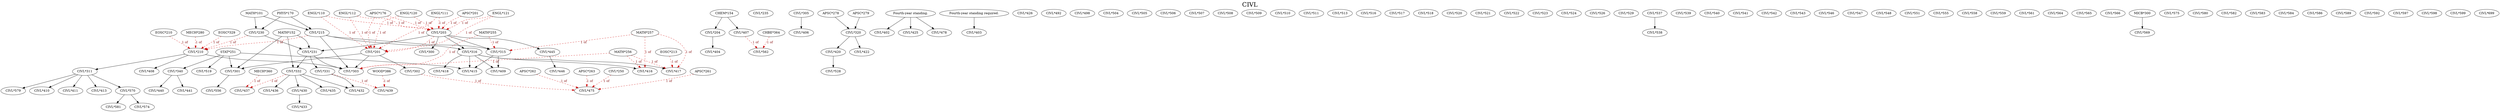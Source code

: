 digraph CIVL {
labelloc = "t";
label = "CIVL"
fontsize = 27;
"APSC*176" -> "CIVL*201" [style=dashed] [label="1 of", fontcolor=firebrick4] [color=red3]
"ENGL*110" -> "CIVL*201" [style=dashed] [label="1 of", fontcolor=firebrick4] [color=red3]
"ENGL*111" -> "CIVL*201" [style=dashed] [label="1 of", fontcolor=firebrick4] [color=red3]
"ENGL*112" -> "CIVL*201" [style=dashed] [label="1 of", fontcolor=firebrick4] [color=red3]
"ENGL*120" -> "CIVL*201" [style=dashed] [label="1 of", fontcolor=firebrick4] [color=red3]
"ENGL*121" -> "CIVL*201" [style=dashed] [label="1 of", fontcolor=firebrick4] [color=red3]
"CIVL*203" -> "CIVL*201" [style=dashed] [label="1 of", fontcolor=firebrick4] [color=red3]
"APSC*176" -> "CIVL*203" [style=dashed] [label="1 of", fontcolor=firebrick4] [color=red3]
"ENGL*110" -> "CIVL*203" [style=dashed] [label="1 of", fontcolor=firebrick4] [color=red3]
"ENGL*111" -> "CIVL*203" [style=dashed] [label="1 of", fontcolor=firebrick4] [color=red3]
"ENGL*112" -> "CIVL*203" [style=dashed] [label="1 of", fontcolor=firebrick4] [color=red3]
"ENGL*120" -> "CIVL*203" [style=dashed] [label="1 of", fontcolor=firebrick4] [color=red3]
"ENGL*121" -> "CIVL*203" [style=dashed] [label="1 of", fontcolor=firebrick4] [color=red3]
"APSC*201" -> "CIVL*203" [style=dashed] [label="1 of", fontcolor=firebrick4] [color=red3]
"CHEM*154" -> "CIVL*204" [style=solid]
"CIVL*230" -> "CIVL*210" [style=dashed] [label="1 of", fontcolor=firebrick4] [color=red3]
"EOSC*210" -> "CIVL*210" [style=dashed] [label="1 of", fontcolor=firebrick4] [color=red3]
"CIVL*215" -> "CIVL*210" [style=dashed] [label="1 of", fontcolor=firebrick4] [color=red3]
"MECH*280" -> "CIVL*210" [style=dashed] [label="1 of", fontcolor=firebrick4] [color=red3]
"EOSC*329" -> "CIVL*210" [style=dashed] [label="1 of", fontcolor=firebrick4] [color=red3]
"PHYS*170" -> "CIVL*215"
"MATH*101" -> "CIVL*215"
"PHYS*170" -> "CIVL*230"
"MATH*101" -> "CIVL*230"
"MATH*152" -> "CIVL*231"
"CIVL*203" -> "CIVL*231"
"CIVL*230" -> "CIVL*231"
"CIVL*235"
"CIVL*250"
"CIVL*203" -> "CIVL*300" [style=solid]
"MATH*152" -> "CIVL*301"
"CIVL*201" -> "CIVL*301"
"STAT*251" -> "CIVL*301"
"CIVL*201" -> "CIVL*302" [style=solid]
"CIVL*201" -> "CIVL*303"
"CIVL*210" -> "CIVL*303"
"CIVL*215" -> "CIVL*303"
"CIVL*231" -> "CIVL*303"
"MATH*255" -> "CIVL*303" [style=dashed] [label="1 of", fontcolor=firebrick4] [color=red3]
"MATH*256" -> "CIVL*303" [style=dashed] [label="1 of", fontcolor=firebrick4] [color=red3]
"CIVL*305"
"CIVL*210" -> "CIVL*311" [style=solid]
"CIVL*203" -> "CIVL*315"
"CIVL*215" -> "CIVL*315"
"MATH*255" -> "CIVL*315" [style=dashed] [label="1 of", fontcolor=firebrick4] [color=red3]
"MATH*257" -> "CIVL*315" [style=dashed] [label="1 of", fontcolor=firebrick4] [color=red3]
"CIVL*203" -> "CIVL*316"
"CIVL*215" -> "CIVL*316"
"APSC*278" -> "CIVL*320"
"APSC*279" -> "CIVL*320"
"CIVL*231" -> "CIVL*331" [style=solid]
"CIVL*231" -> "CIVL*332"
"MATH*152" -> "CIVL*332"
"STAT*251" -> "CIVL*340" [style=solid]
"Fourth-year standing." -> "CIVL*402" [style=solid]
"Fourth-year standing required." -> "CIVL*403" [style=solid]
"CIVL*204" -> "CIVL*404" [style=solid]
"CIVL*305" -> "CIVL*406" [style=solid]
"CHEM*154" -> "CIVL*407" [style=solid]
"CIVL*210" -> "CIVL*408" [style=solid]
"CIVL*315" -> "CIVL*409"
"CIVL*316" -> "CIVL*409"
"CIVL*311" -> "CIVL*410" [style=solid]
"CIVL*311" -> "CIVL*411" [style=solid]
"CIVL*311" -> "CIVL*413" [style=solid]
"CIVL*315" -> "CIVL*415"
"CIVL*316" -> "CIVL*415"
"STAT*251" -> "CIVL*415"
"CIVL*316" -> "CIVL*416" [style=solid]
"MATH*256" -> "CIVL*416" [style=dashed] [label="1 of", fontcolor=firebrick4] [color=red3]
"MATH*257" -> "CIVL*416" [style=dashed] [label="1 of", fontcolor=firebrick4] [color=red3]
"CIVL*316" -> "CIVL*417" [style=solid]
"EOSC*213" -> "CIVL*417" [style=dashed] [label="1 of", fontcolor=firebrick4] [color=red3]
"MATH*256" -> "CIVL*417" [style=dashed] [label="1 of", fontcolor=firebrick4] [color=red3]
"MATH*257" -> "CIVL*417" [style=dashed] [label="1 of", fontcolor=firebrick4] [color=red3]
"CIVL*316" -> "CIVL*418" [style=solid]
"CIVL*320" -> "CIVL*420" [style=solid]
"CIVL*320" -> "CIVL*422" [style=solid]
"Fourth-year standing." -> "CIVL*425" [style=solid]
"CIVL*426"
"CIVL*332" -> "CIVL*430" [style=solid]
"CIVL*331" -> "CIVL*432"
"CIVL*332" -> "CIVL*432"
"CIVL*430" -> "CIVL*433" [style=solid]
"CIVL*332" -> "CIVL*435" [style=solid]
"CIVL*332" -> "CIVL*436" [style=solid]
"CIVL*332" -> "CIVL*437" [style=dashed] [label="1 of", fontcolor=firebrick4] [color=red3]
"MECH*360" -> "CIVL*437" [style=dashed] [label="1 of", fontcolor=firebrick4] [color=red3]
"CIVL*331" -> "CIVL*439" [style=dashed] [label="1 of", fontcolor=firebrick4] [color=red3]
"WOOD*386" -> "CIVL*439" [style=dashed] [label="1 of", fontcolor=firebrick4] [color=red3]
"CIVL*340" -> "CIVL*440" [style=solid]
"CIVL*340" -> "CIVL*441" [style=solid]
"CIVL*203" -> "CIVL*445" [style=solid]
"CIVL*445" -> "CIVL*446" [style=solid]
"APSC*261" -> "CIVL*475" [style=dashed] [label="1 of", fontcolor=firebrick4] [color=red3]
"APSC*262" -> "CIVL*475" [style=dashed] [label="1 of", fontcolor=firebrick4] [color=red3]
"APSC*263" -> "CIVL*475" [style=dashed] [label="1 of", fontcolor=firebrick4] [color=red3]
"CIVL*250" -> "CIVL*475" [style=dashed] [label="1 of", fontcolor=firebrick4] [color=red3]
"CIVL*302" -> "CIVL*475" [style=dashed] [label="1 of", fontcolor=firebrick4] [color=red3]
"Fourth-year standing." -> "CIVL*478" [style=solid]
"CIVL*492"
"CIVL*498"
"CIVL*504"
"CIVL*505"
"CIVL*506"
"CIVL*507"
"CIVL*508"
"CIVL*509"
"CIVL*510"
"CIVL*511"
"CIVL*513"
"CIVL*516"
"CIVL*517"
"CIVL*518"
"STAT*251" -> "CIVL*519" [style=solid]
"CIVL*520"
"CIVL*521"
"CIVL*522"
"CIVL*523"
"CIVL*524"
"CIVL*526"
"CIVL*420" -> "CIVL*528" [style=solid]
"CIVL*529"
"CIVL*537"
"CIVL*537" -> "CIVL*538" [style=solid]
"CIVL*539"
"CIVL*540"
"CIVL*541"
"CIVL*542"
"CIVL*543"
"CIVL*546"
"CIVL*547"
"CIVL*548"
"CIVL*551"
"CIVL*555"
"CIVL*301" -> "CIVL*556" [style=solid]
"CIVL*558"
"CIVL*559"
"CIVL*561"
"CIVL*407" -> "CIVL*562" [style=dashed] [label="1 of", fontcolor=firebrick4] [color=red3]
"CHBE*364" -> "CIVL*562" [style=dashed] [label="1 of", fontcolor=firebrick4] [color=red3]
"CIVL*564"
"CIVL*565"
"CIVL*566"
"MICB*300" -> "CIVL*569" [style=solid]
"CIVL*311" -> "CIVL*570" [style=solid]
"CIVL*570" -> "CIVL*574" [style=solid]
"CIVL*575"
"CIVL*311" -> "CIVL*579" [style=solid]
"CIVL*580"
"CIVL*570" -> "CIVL*581" [style=solid]
"CIVL*582"
"CIVL*583"
"CIVL*584"
"CIVL*586"
"CIVL*589"
"CIVL*592"
"CIVL*597"
"CIVL*598"
"CIVL*599"
"CIVL*699"
}
